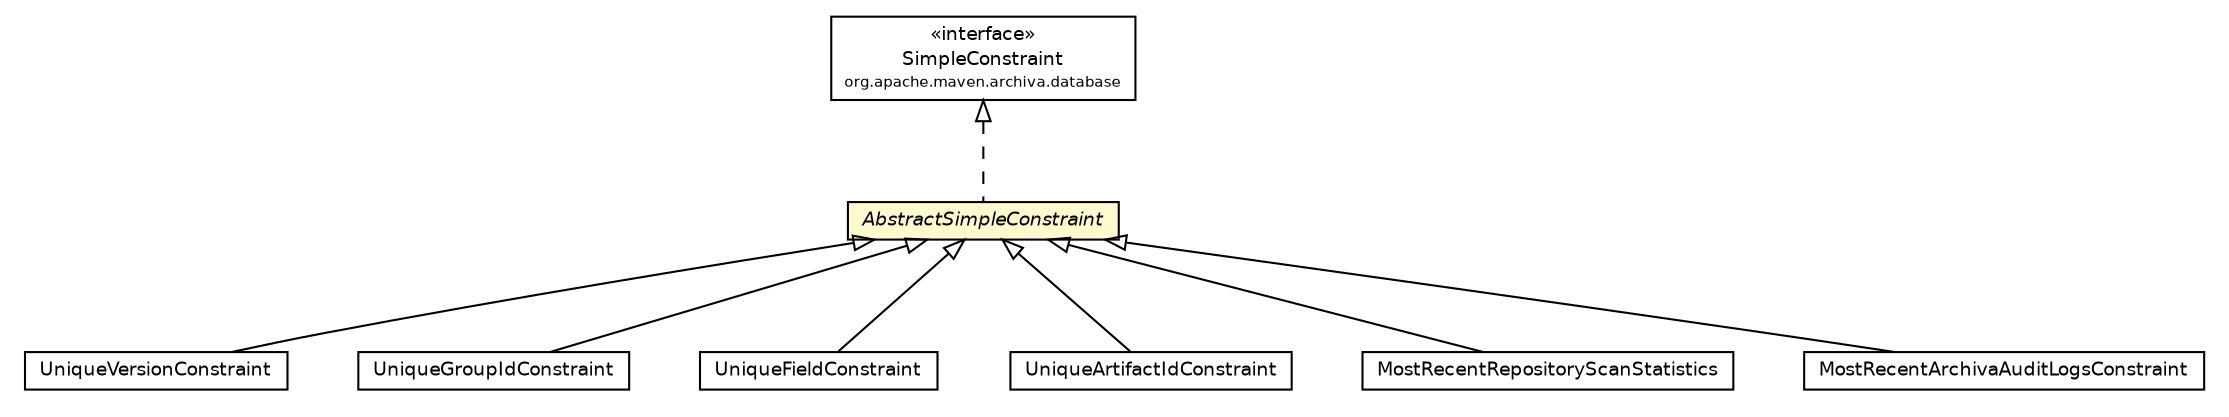 #!/usr/local/bin/dot
#
# Class diagram 
# Generated by UmlGraph version 4.6 (http://www.spinellis.gr/sw/umlgraph)
#

digraph G {
	edge [fontname="Helvetica",fontsize=10,labelfontname="Helvetica",labelfontsize=10];
	node [fontname="Helvetica",fontsize=10,shape=plaintext];
	// org.apache.maven.archiva.database.SimpleConstraint
	c97994 [label=<<table border="0" cellborder="1" cellspacing="0" cellpadding="2" port="p" href="../SimpleConstraint.html">
		<tr><td><table border="0" cellspacing="0" cellpadding="1">
			<tr><td> &laquo;interface&raquo; </td></tr>
			<tr><td> SimpleConstraint </td></tr>
			<tr><td><font point-size="7.0"> org.apache.maven.archiva.database </font></td></tr>
		</table></td></tr>
		</table>>, fontname="Helvetica", fontcolor="black", fontsize=9.0];
	// org.apache.maven.archiva.database.constraints.UniqueVersionConstraint
	c98010 [label=<<table border="0" cellborder="1" cellspacing="0" cellpadding="2" port="p" href="./UniqueVersionConstraint.html">
		<tr><td><table border="0" cellspacing="0" cellpadding="1">
			<tr><td> UniqueVersionConstraint </td></tr>
		</table></td></tr>
		</table>>, fontname="Helvetica", fontcolor="black", fontsize=9.0];
	// org.apache.maven.archiva.database.constraints.UniqueGroupIdConstraint
	c98011 [label=<<table border="0" cellborder="1" cellspacing="0" cellpadding="2" port="p" href="./UniqueGroupIdConstraint.html">
		<tr><td><table border="0" cellspacing="0" cellpadding="1">
			<tr><td> UniqueGroupIdConstraint </td></tr>
		</table></td></tr>
		</table>>, fontname="Helvetica", fontcolor="black", fontsize=9.0];
	// org.apache.maven.archiva.database.constraints.UniqueFieldConstraint
	c98012 [label=<<table border="0" cellborder="1" cellspacing="0" cellpadding="2" port="p" href="./UniqueFieldConstraint.html">
		<tr><td><table border="0" cellspacing="0" cellpadding="1">
			<tr><td> UniqueFieldConstraint </td></tr>
		</table></td></tr>
		</table>>, fontname="Helvetica", fontcolor="black", fontsize=9.0];
	// org.apache.maven.archiva.database.constraints.UniqueArtifactIdConstraint
	c98013 [label=<<table border="0" cellborder="1" cellspacing="0" cellpadding="2" port="p" href="./UniqueArtifactIdConstraint.html">
		<tr><td><table border="0" cellspacing="0" cellpadding="1">
			<tr><td> UniqueArtifactIdConstraint </td></tr>
		</table></td></tr>
		</table>>, fontname="Helvetica", fontcolor="black", fontsize=9.0];
	// org.apache.maven.archiva.database.constraints.MostRecentRepositoryScanStatistics
	c98026 [label=<<table border="0" cellborder="1" cellspacing="0" cellpadding="2" port="p" href="./MostRecentRepositoryScanStatistics.html">
		<tr><td><table border="0" cellspacing="0" cellpadding="1">
			<tr><td> MostRecentRepositoryScanStatistics </td></tr>
		</table></td></tr>
		</table>>, fontname="Helvetica", fontcolor="black", fontsize=9.0];
	// org.apache.maven.archiva.database.constraints.MostRecentArchivaAuditLogsConstraint
	c98027 [label=<<table border="0" cellborder="1" cellspacing="0" cellpadding="2" port="p" href="./MostRecentArchivaAuditLogsConstraint.html">
		<tr><td><table border="0" cellspacing="0" cellpadding="1">
			<tr><td> MostRecentArchivaAuditLogsConstraint </td></tr>
		</table></td></tr>
		</table>>, fontname="Helvetica", fontcolor="black", fontsize=9.0];
	// org.apache.maven.archiva.database.constraints.AbstractSimpleConstraint
	c98035 [label=<<table border="0" cellborder="1" cellspacing="0" cellpadding="2" port="p" bgcolor="lemonChiffon" href="./AbstractSimpleConstraint.html">
		<tr><td><table border="0" cellspacing="0" cellpadding="1">
			<tr><td><font face="Helvetica-Oblique"> AbstractSimpleConstraint </font></td></tr>
		</table></td></tr>
		</table>>, fontname="Helvetica", fontcolor="black", fontsize=9.0];
	//org.apache.maven.archiva.database.constraints.UniqueVersionConstraint extends org.apache.maven.archiva.database.constraints.AbstractSimpleConstraint
	c98035:p -> c98010:p [dir=back,arrowtail=empty];
	//org.apache.maven.archiva.database.constraints.UniqueGroupIdConstraint extends org.apache.maven.archiva.database.constraints.AbstractSimpleConstraint
	c98035:p -> c98011:p [dir=back,arrowtail=empty];
	//org.apache.maven.archiva.database.constraints.UniqueFieldConstraint extends org.apache.maven.archiva.database.constraints.AbstractSimpleConstraint
	c98035:p -> c98012:p [dir=back,arrowtail=empty];
	//org.apache.maven.archiva.database.constraints.UniqueArtifactIdConstraint extends org.apache.maven.archiva.database.constraints.AbstractSimpleConstraint
	c98035:p -> c98013:p [dir=back,arrowtail=empty];
	//org.apache.maven.archiva.database.constraints.MostRecentRepositoryScanStatistics extends org.apache.maven.archiva.database.constraints.AbstractSimpleConstraint
	c98035:p -> c98026:p [dir=back,arrowtail=empty];
	//org.apache.maven.archiva.database.constraints.MostRecentArchivaAuditLogsConstraint extends org.apache.maven.archiva.database.constraints.AbstractSimpleConstraint
	c98035:p -> c98027:p [dir=back,arrowtail=empty];
	//org.apache.maven.archiva.database.constraints.AbstractSimpleConstraint implements org.apache.maven.archiva.database.SimpleConstraint
	c97994:p -> c98035:p [dir=back,arrowtail=empty,style=dashed];
}

